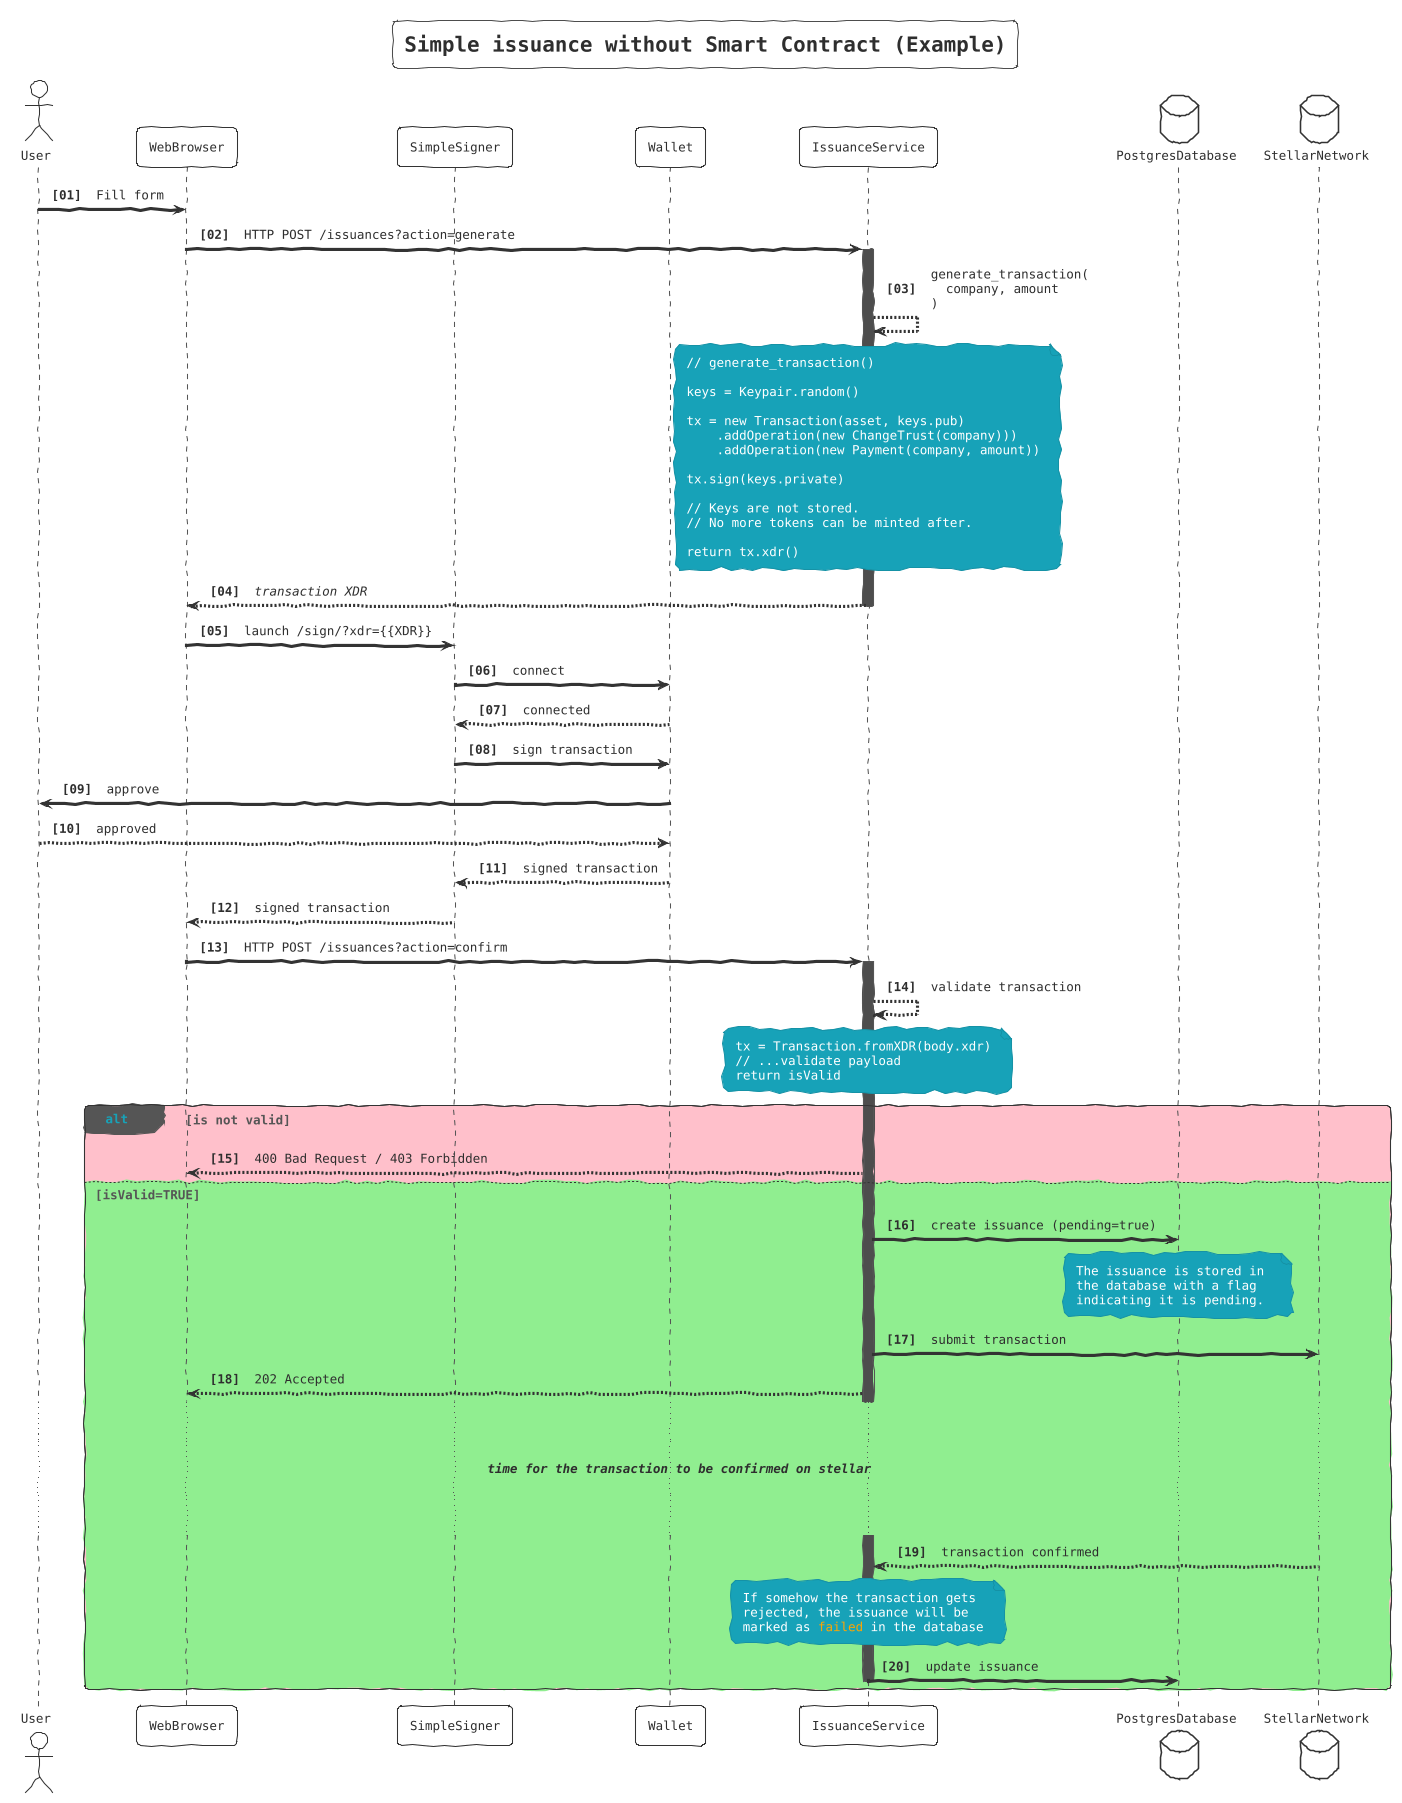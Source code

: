 @startuml
title Simple issuance without Smart Contract (Example)
!theme sketchy-outline
skinparam DefaultFontName monospaced
autonumber 1 1 "<b>[00]"

actor User as user
participant WebBrowser as web
participant SimpleSigner as sign
participant Wallet as ext
participant IssuanceService as api
database PostgresDatabase as db
database StellarNetwork as net

user -> web: Fill form
web -> api: HTTP POST /issuances?action=generate
activate api
api --> api: generate_transaction(\n  company, amount\n)
note over api
// generate_transaction()

keys = Keypair.random()

tx = new Transaction(asset, keys.pub)
    .addOperation(new ChangeTrust(company)))
    .addOperation(new Payment(company, amount))

tx.sign(keys.private)

// Keys are not stored.
// No more tokens can be minted after.

return tx.xdr()
endnote
return //transaction XDR//

web -> sign: launch /sign/?xdr={{XDR}}
sign -> ext: connect
sign <-- ext: connected
sign -> ext: sign transaction
ext -> user: approve
user --> ext: approved
sign <-- ext: signed transaction
web <-- sign: signed transaction
web -> api: HTTP POST /issuances?action=confirm
activate api
  api --> api: validate transaction
  note over api
  tx = Transaction.fromXDR(body.xdr)
  // ...validate payload
  return isValid
  endnote

  alt #Pink is not valid
    api --> web: 400 Bad Request / 403 Forbidden
  else #LightGreen isValid=TRUE
      api -> db: create issuance (pending=true)
      note over db
      The issuance is stored in
      the database with a flag
      indicating it is pending. 
      endnote
      api -> net: submit transaction
      api --> web: 202 Accepted
      ...
      ... //**time for the transaction to be confirmed on stellar**// ...
      ...
      net --> api: transaction confirmed
      note over api
      If somehow the transaction gets
      rejected, the issuance will be
      marked as <font color=orange>failed</font> in the database
      endnote
      api -> db: update issuance
      deactivate api
  end
@enduml
